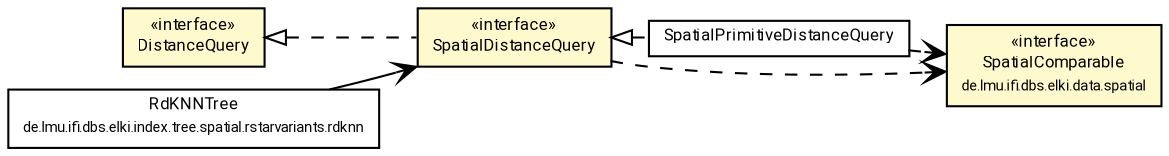 #!/usr/local/bin/dot
#
# Class diagram 
# Generated by UMLGraph version R5_7_2-60-g0e99a6 (http://www.spinellis.gr/umlgraph/)
#

digraph G {
	graph [fontnames="svg"]
	edge [fontname="Roboto",fontsize=7,labelfontname="Roboto",labelfontsize=7,color="black"];
	node [fontname="Roboto",fontcolor="black",fontsize=8,shape=plaintext,margin=0,width=0,height=0];
	nodesep=0.15;
	ranksep=0.25;
	rankdir=LR;
	// de.lmu.ifi.dbs.elki.database.query.distance.DistanceQuery<O>
	c9848077 [label=<<table title="de.lmu.ifi.dbs.elki.database.query.distance.DistanceQuery" border="0" cellborder="1" cellspacing="0" cellpadding="2" bgcolor="LemonChiffon" href="DistanceQuery.html" target="_parent">
		<tr><td><table border="0" cellspacing="0" cellpadding="1">
		<tr><td align="center" balign="center"> &#171;interface&#187; </td></tr>
		<tr><td align="center" balign="center"> <font face="Roboto">DistanceQuery</font> </td></tr>
		</table></td></tr>
		</table>>, URL="DistanceQuery.html"];
	// de.lmu.ifi.dbs.elki.database.query.distance.SpatialPrimitiveDistanceQuery<V extends de.lmu.ifi.dbs.elki.data.spatial.SpatialComparable>
	c9848078 [label=<<table title="de.lmu.ifi.dbs.elki.database.query.distance.SpatialPrimitiveDistanceQuery" border="0" cellborder="1" cellspacing="0" cellpadding="2" href="SpatialPrimitiveDistanceQuery.html" target="_parent">
		<tr><td><table border="0" cellspacing="0" cellpadding="1">
		<tr><td align="center" balign="center"> <font face="Roboto">SpatialPrimitiveDistanceQuery</font> </td></tr>
		</table></td></tr>
		</table>>, URL="SpatialPrimitiveDistanceQuery.html"];
	// de.lmu.ifi.dbs.elki.database.query.distance.SpatialDistanceQuery<V extends de.lmu.ifi.dbs.elki.data.spatial.SpatialComparable>
	c9848080 [label=<<table title="de.lmu.ifi.dbs.elki.database.query.distance.SpatialDistanceQuery" border="0" cellborder="1" cellspacing="0" cellpadding="2" bgcolor="lemonChiffon" href="SpatialDistanceQuery.html" target="_parent">
		<tr><td><table border="0" cellspacing="0" cellpadding="1">
		<tr><td align="center" balign="center"> &#171;interface&#187; </td></tr>
		<tr><td align="center" balign="center"> <font face="Roboto">SpatialDistanceQuery</font> </td></tr>
		</table></td></tr>
		</table>>, URL="SpatialDistanceQuery.html"];
	// de.lmu.ifi.dbs.elki.data.spatial.SpatialComparable
	c9848102 [label=<<table title="de.lmu.ifi.dbs.elki.data.spatial.SpatialComparable" border="0" cellborder="1" cellspacing="0" cellpadding="2" bgcolor="LemonChiffon" href="../../../data/spatial/SpatialComparable.html" target="_parent">
		<tr><td><table border="0" cellspacing="0" cellpadding="1">
		<tr><td align="center" balign="center"> &#171;interface&#187; </td></tr>
		<tr><td align="center" balign="center"> <font face="Roboto">SpatialComparable</font> </td></tr>
		<tr><td align="center" balign="center"> <font face="Roboto" point-size="7.0">de.lmu.ifi.dbs.elki.data.spatial</font> </td></tr>
		</table></td></tr>
		</table>>, URL="../../../data/spatial/SpatialComparable.html"];
	// de.lmu.ifi.dbs.elki.index.tree.spatial.rstarvariants.rdknn.RdKNNTree<O extends de.lmu.ifi.dbs.elki.data.NumberVector>
	c9849486 [label=<<table title="de.lmu.ifi.dbs.elki.index.tree.spatial.rstarvariants.rdknn.RdKNNTree" border="0" cellborder="1" cellspacing="0" cellpadding="2" href="../../../index/tree/spatial/rstarvariants/rdknn/RdKNNTree.html" target="_parent">
		<tr><td><table border="0" cellspacing="0" cellpadding="1">
		<tr><td align="center" balign="center"> <font face="Roboto">RdKNNTree</font> </td></tr>
		<tr><td align="center" balign="center"> <font face="Roboto" point-size="7.0">de.lmu.ifi.dbs.elki.index.tree.spatial.rstarvariants.rdknn</font> </td></tr>
		</table></td></tr>
		</table>>, URL="../../../index/tree/spatial/rstarvariants/rdknn/RdKNNTree.html"];
	// de.lmu.ifi.dbs.elki.database.query.distance.SpatialPrimitiveDistanceQuery<V extends de.lmu.ifi.dbs.elki.data.spatial.SpatialComparable> implements de.lmu.ifi.dbs.elki.database.query.distance.SpatialDistanceQuery<V extends de.lmu.ifi.dbs.elki.data.spatial.SpatialComparable>
	c9848080 -> c9848078 [arrowtail=empty,style=dashed,dir=back,weight=9];
	// de.lmu.ifi.dbs.elki.database.query.distance.SpatialDistanceQuery<V extends de.lmu.ifi.dbs.elki.data.spatial.SpatialComparable> implements de.lmu.ifi.dbs.elki.database.query.distance.DistanceQuery<O>
	c9848077 -> c9848080 [arrowtail=empty,style=dashed,dir=back,weight=9];
	// de.lmu.ifi.dbs.elki.index.tree.spatial.rstarvariants.rdknn.RdKNNTree<O extends de.lmu.ifi.dbs.elki.data.NumberVector> navassoc de.lmu.ifi.dbs.elki.database.query.distance.SpatialDistanceQuery<V extends de.lmu.ifi.dbs.elki.data.spatial.SpatialComparable>
	c9849486 -> c9848080 [arrowhead=open,weight=1];
	// de.lmu.ifi.dbs.elki.database.query.distance.SpatialPrimitiveDistanceQuery<V extends de.lmu.ifi.dbs.elki.data.spatial.SpatialComparable> depend de.lmu.ifi.dbs.elki.data.spatial.SpatialComparable
	c9848078 -> c9848102 [arrowhead=open,style=dashed,weight=0];
	// de.lmu.ifi.dbs.elki.database.query.distance.SpatialDistanceQuery<V extends de.lmu.ifi.dbs.elki.data.spatial.SpatialComparable> depend de.lmu.ifi.dbs.elki.data.spatial.SpatialComparable
	c9848080 -> c9848102 [arrowhead=open,style=dashed,weight=0];
}

